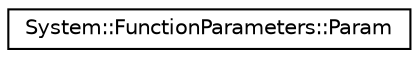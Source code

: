 digraph G
{
  edge [fontname="Helvetica",fontsize="10",labelfontname="Helvetica",labelfontsize="10"];
  node [fontname="Helvetica",fontsize="10",shape=record];
  rankdir="LR";
  Node1 [label="System::FunctionParameters::Param",height=0.2,width=0.4,color="black", fillcolor="white", style="filled",URL="$class_system_1_1_function_parameters_1_1_param.html"];
}
